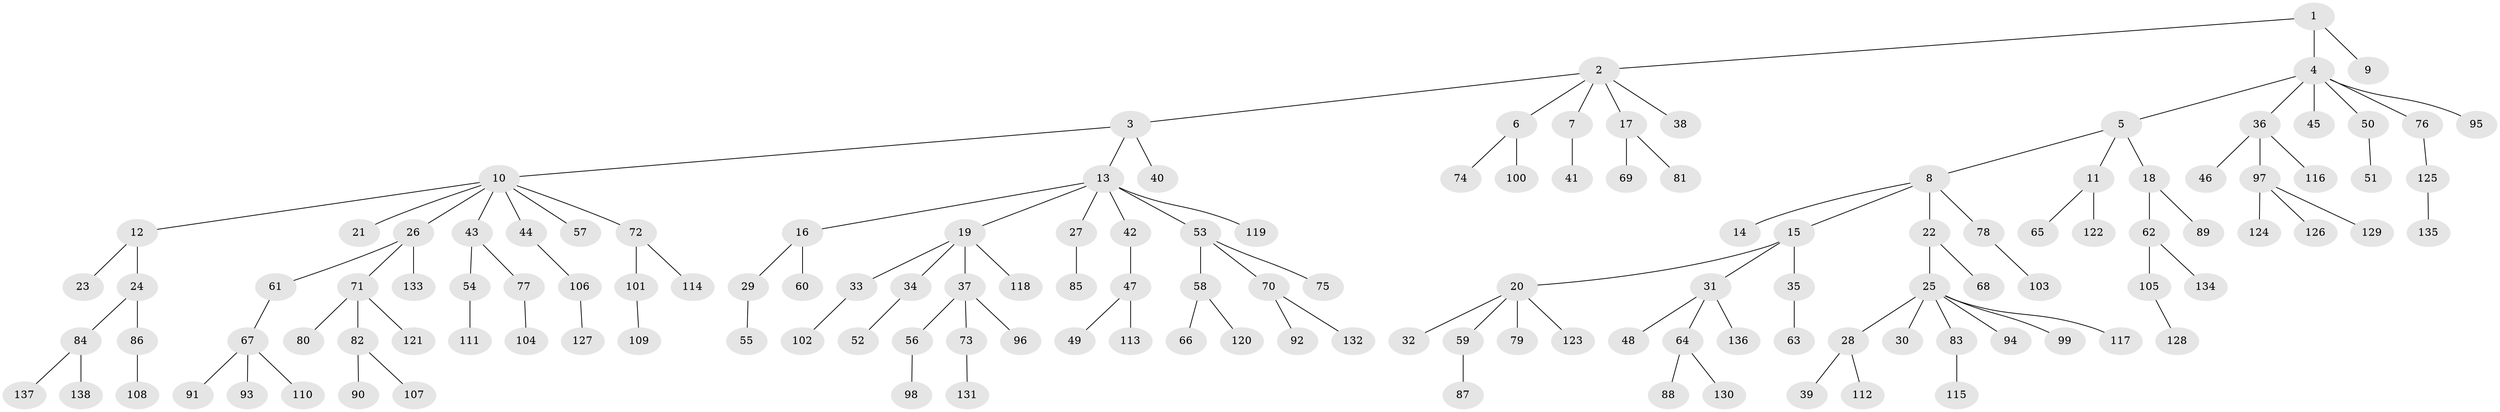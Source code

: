 // coarse degree distribution, {2: 0.14285714285714285, 8: 0.02040816326530612, 9: 0.02040816326530612, 7: 0.01020408163265306, 1: 0.6428571428571429, 3: 0.061224489795918366, 6: 0.01020408163265306, 4: 0.07142857142857142, 5: 0.02040816326530612}
// Generated by graph-tools (version 1.1) at 2025/24/03/03/25 07:24:05]
// undirected, 138 vertices, 137 edges
graph export_dot {
graph [start="1"]
  node [color=gray90,style=filled];
  1;
  2;
  3;
  4;
  5;
  6;
  7;
  8;
  9;
  10;
  11;
  12;
  13;
  14;
  15;
  16;
  17;
  18;
  19;
  20;
  21;
  22;
  23;
  24;
  25;
  26;
  27;
  28;
  29;
  30;
  31;
  32;
  33;
  34;
  35;
  36;
  37;
  38;
  39;
  40;
  41;
  42;
  43;
  44;
  45;
  46;
  47;
  48;
  49;
  50;
  51;
  52;
  53;
  54;
  55;
  56;
  57;
  58;
  59;
  60;
  61;
  62;
  63;
  64;
  65;
  66;
  67;
  68;
  69;
  70;
  71;
  72;
  73;
  74;
  75;
  76;
  77;
  78;
  79;
  80;
  81;
  82;
  83;
  84;
  85;
  86;
  87;
  88;
  89;
  90;
  91;
  92;
  93;
  94;
  95;
  96;
  97;
  98;
  99;
  100;
  101;
  102;
  103;
  104;
  105;
  106;
  107;
  108;
  109;
  110;
  111;
  112;
  113;
  114;
  115;
  116;
  117;
  118;
  119;
  120;
  121;
  122;
  123;
  124;
  125;
  126;
  127;
  128;
  129;
  130;
  131;
  132;
  133;
  134;
  135;
  136;
  137;
  138;
  1 -- 2;
  1 -- 4;
  1 -- 9;
  2 -- 3;
  2 -- 6;
  2 -- 7;
  2 -- 17;
  2 -- 38;
  3 -- 10;
  3 -- 13;
  3 -- 40;
  4 -- 5;
  4 -- 36;
  4 -- 45;
  4 -- 50;
  4 -- 76;
  4 -- 95;
  5 -- 8;
  5 -- 11;
  5 -- 18;
  6 -- 74;
  6 -- 100;
  7 -- 41;
  8 -- 14;
  8 -- 15;
  8 -- 22;
  8 -- 78;
  10 -- 12;
  10 -- 21;
  10 -- 26;
  10 -- 43;
  10 -- 44;
  10 -- 57;
  10 -- 72;
  11 -- 65;
  11 -- 122;
  12 -- 23;
  12 -- 24;
  13 -- 16;
  13 -- 19;
  13 -- 27;
  13 -- 42;
  13 -- 53;
  13 -- 119;
  15 -- 20;
  15 -- 31;
  15 -- 35;
  16 -- 29;
  16 -- 60;
  17 -- 69;
  17 -- 81;
  18 -- 62;
  18 -- 89;
  19 -- 33;
  19 -- 34;
  19 -- 37;
  19 -- 118;
  20 -- 32;
  20 -- 59;
  20 -- 79;
  20 -- 123;
  22 -- 25;
  22 -- 68;
  24 -- 84;
  24 -- 86;
  25 -- 28;
  25 -- 30;
  25 -- 83;
  25 -- 94;
  25 -- 99;
  25 -- 117;
  26 -- 61;
  26 -- 71;
  26 -- 133;
  27 -- 85;
  28 -- 39;
  28 -- 112;
  29 -- 55;
  31 -- 48;
  31 -- 64;
  31 -- 136;
  33 -- 102;
  34 -- 52;
  35 -- 63;
  36 -- 46;
  36 -- 97;
  36 -- 116;
  37 -- 56;
  37 -- 73;
  37 -- 96;
  42 -- 47;
  43 -- 54;
  43 -- 77;
  44 -- 106;
  47 -- 49;
  47 -- 113;
  50 -- 51;
  53 -- 58;
  53 -- 70;
  53 -- 75;
  54 -- 111;
  56 -- 98;
  58 -- 66;
  58 -- 120;
  59 -- 87;
  61 -- 67;
  62 -- 105;
  62 -- 134;
  64 -- 88;
  64 -- 130;
  67 -- 91;
  67 -- 93;
  67 -- 110;
  70 -- 92;
  70 -- 132;
  71 -- 80;
  71 -- 82;
  71 -- 121;
  72 -- 101;
  72 -- 114;
  73 -- 131;
  76 -- 125;
  77 -- 104;
  78 -- 103;
  82 -- 90;
  82 -- 107;
  83 -- 115;
  84 -- 137;
  84 -- 138;
  86 -- 108;
  97 -- 124;
  97 -- 126;
  97 -- 129;
  101 -- 109;
  105 -- 128;
  106 -- 127;
  125 -- 135;
}
